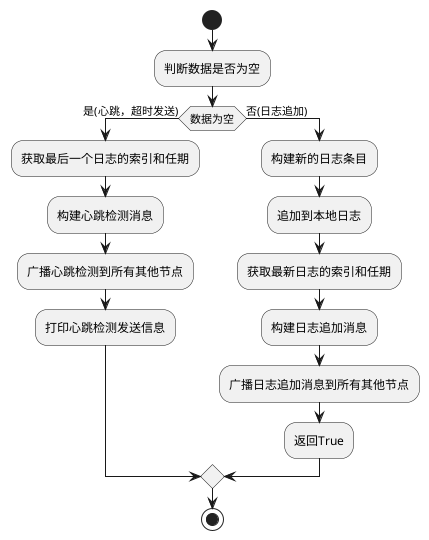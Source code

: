 @startuml
start
:判断数据是否为空;

if (数据为空) then (是(心跳，超时发送))
    :获取最后一个日志的索引和任期;
    :构建心跳检测消息;
    :广播心跳检测到所有其他节点;
    :打印心跳检测发送信息;
else (否(日志追加))
    :构建新的日志条目;
    :追加到本地日志;
    :获取最新日志的索引和任期;
    :构建日志追加消息;
    :广播日志追加消息到所有其他节点;
    :返回True;
endif

stop
@enduml
